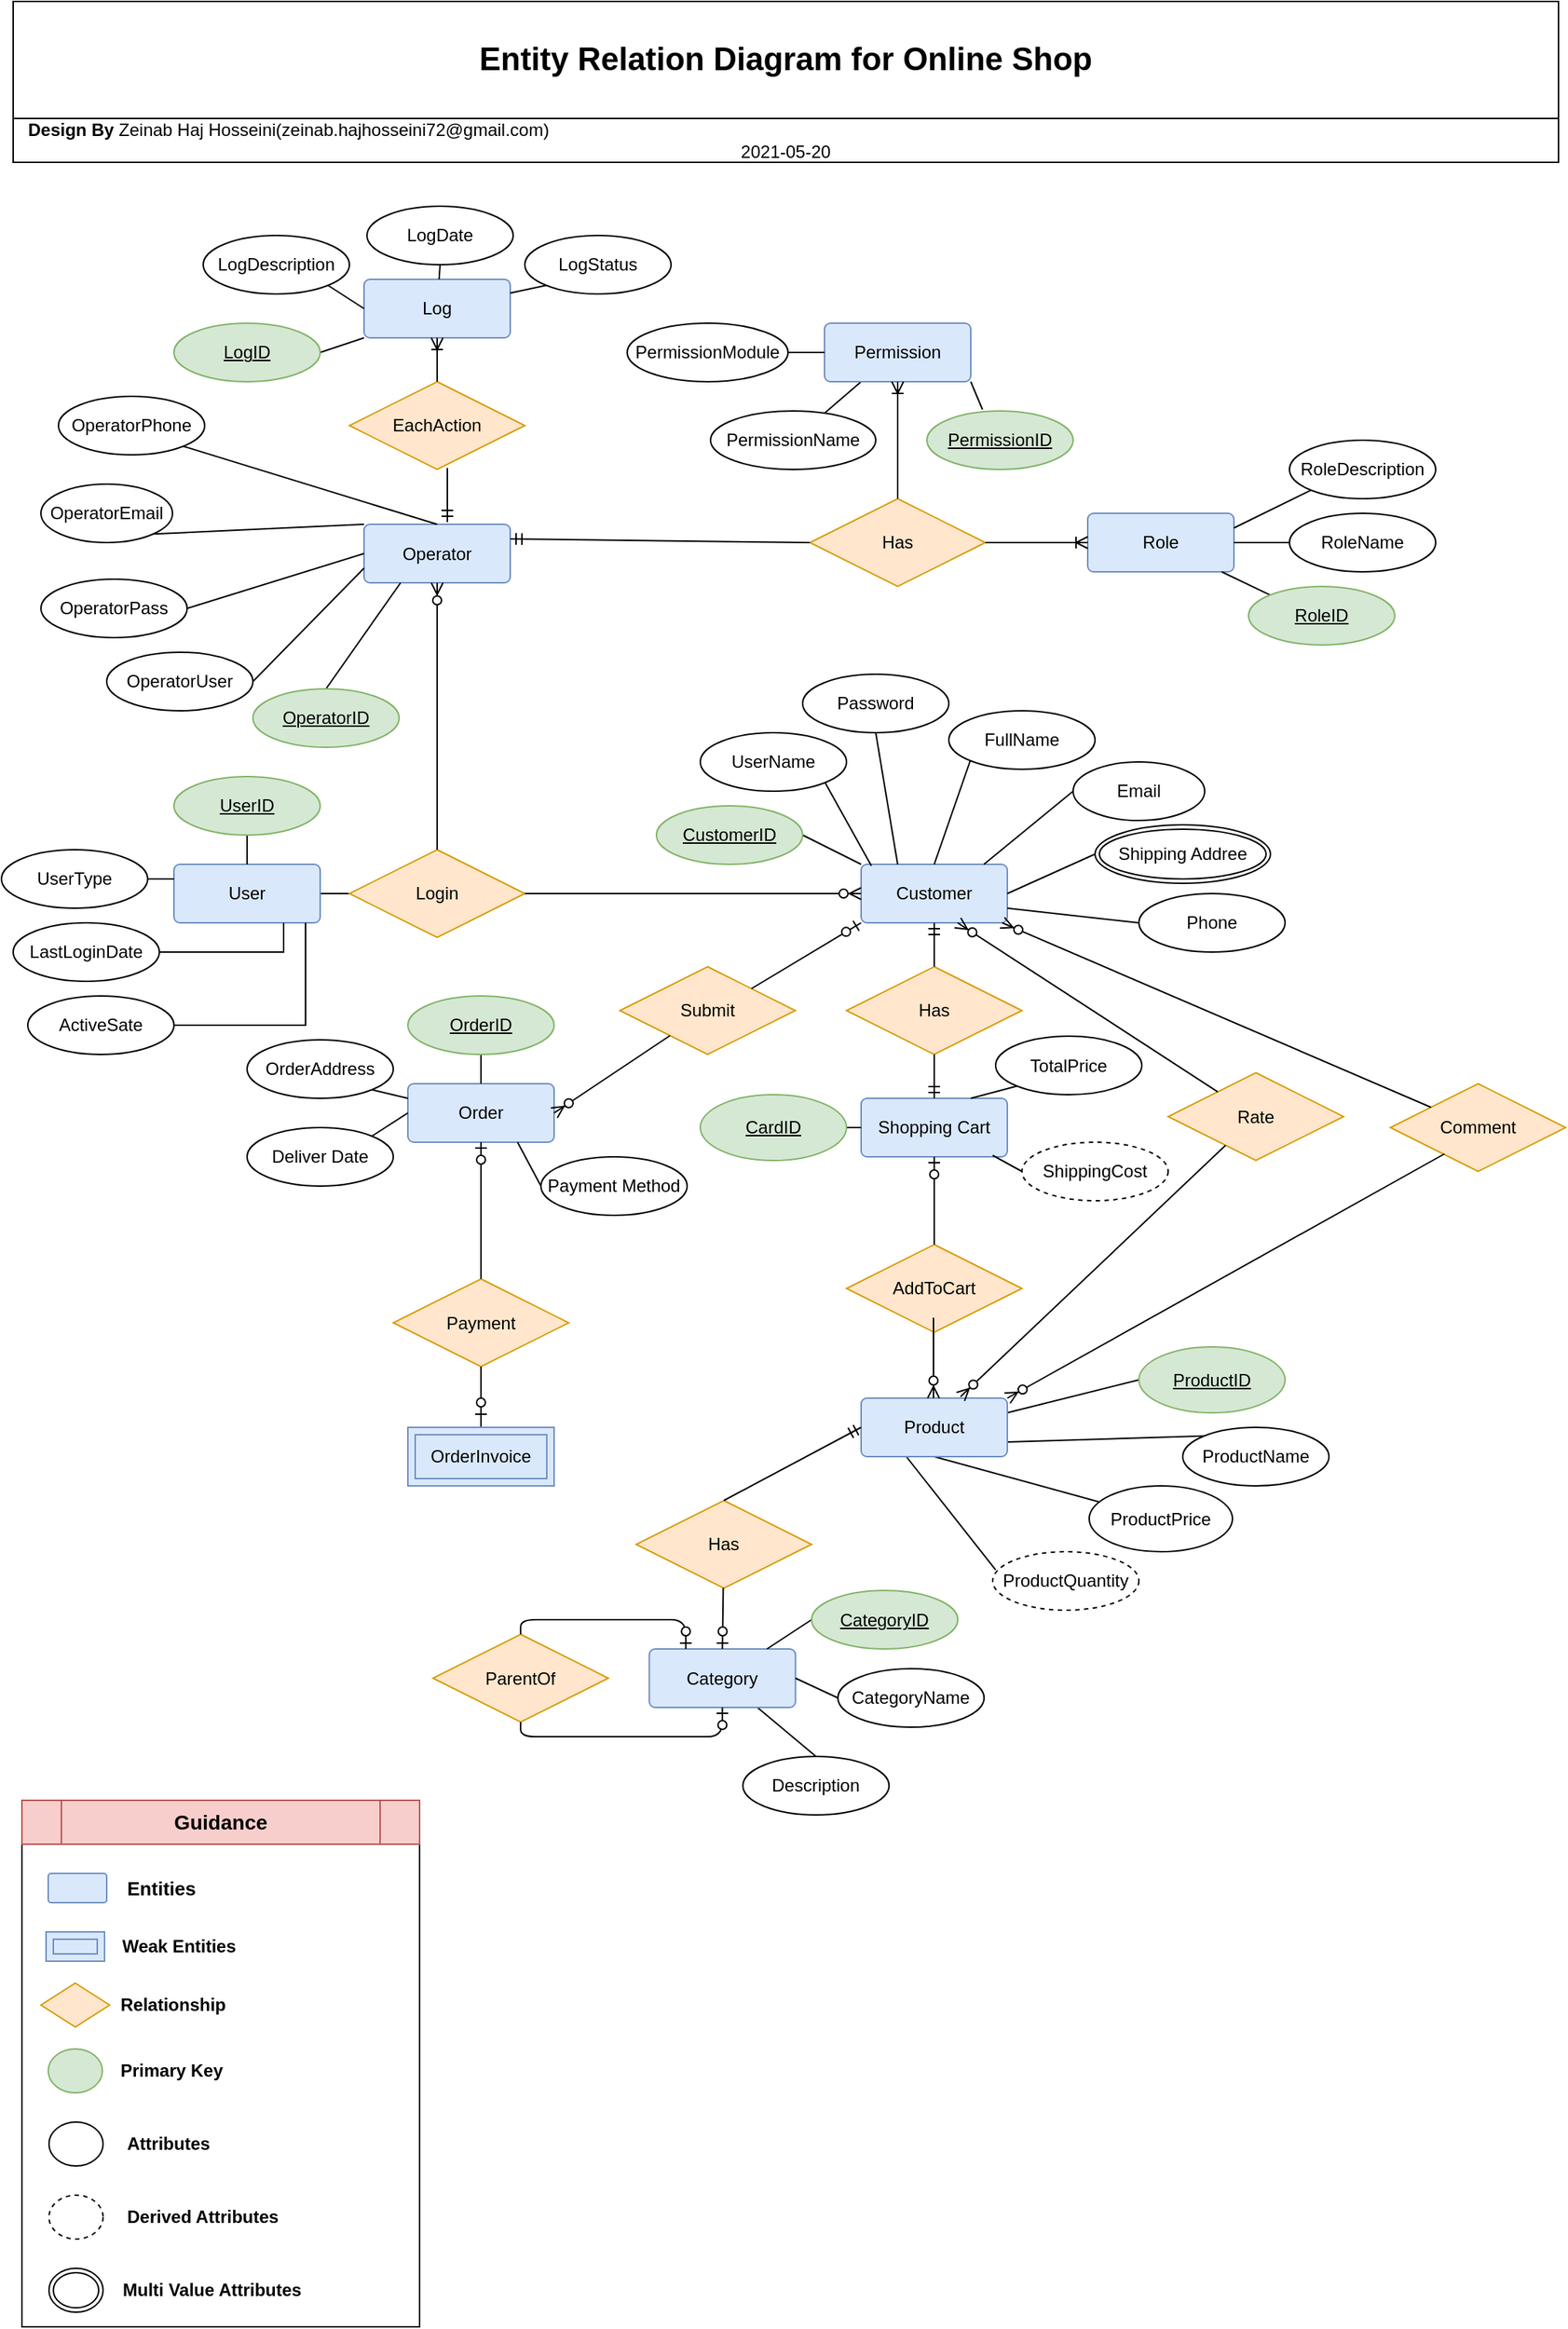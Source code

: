 <mxfile version="14.6.13" type="github">
  <diagram id="R2lEEEUBdFMjLlhIrx00" name="Page-1">
    <mxGraphModel dx="1422" dy="735" grid="1" gridSize="10" guides="1" tooltips="1" connect="1" arrows="1" fold="1" page="1" pageScale="1" pageWidth="1100" pageHeight="850" math="0" shadow="0" extFonts="Permanent Marker^https://fonts.googleapis.com/css?family=Permanent+Marker">
      <root>
        <mxCell id="0" />
        <mxCell id="1" parent="0" />
        <mxCell id="dBJsbUOAqXaFhT0gafD--1" value="Customer" style="rounded=1;arcSize=10;whiteSpace=wrap;html=1;align=center;fillColor=#dae8fc;strokeColor=#6c8ebf;" vertex="1" parent="1">
          <mxGeometry x="603" y="600" width="100" height="40" as="geometry" />
        </mxCell>
        <mxCell id="dBJsbUOAqXaFhT0gafD--14" style="edgeStyle=orthogonalEdgeStyle;rounded=0;orthogonalLoop=1;jettySize=auto;html=1;exitX=0;exitY=0.5;exitDx=0;exitDy=0;endArrow=none;endFill=0;" edge="1" parent="1" source="dBJsbUOAqXaFhT0gafD--2" target="dBJsbUOAqXaFhT0gafD--3">
          <mxGeometry relative="1" as="geometry" />
        </mxCell>
        <mxCell id="dBJsbUOAqXaFhT0gafD--2" value="Login" style="shape=rhombus;perimeter=rhombusPerimeter;whiteSpace=wrap;html=1;align=center;fillColor=#ffe6cc;strokeColor=#d79b00;" vertex="1" parent="1">
          <mxGeometry x="253" y="590" width="120" height="60" as="geometry" />
        </mxCell>
        <mxCell id="dBJsbUOAqXaFhT0gafD--3" value="User" style="rounded=1;arcSize=10;whiteSpace=wrap;html=1;align=center;fillColor=#dae8fc;strokeColor=#6c8ebf;" vertex="1" parent="1">
          <mxGeometry x="133" y="600" width="100" height="40" as="geometry" />
        </mxCell>
        <mxCell id="dBJsbUOAqXaFhT0gafD--140" style="edgeStyle=orthogonalEdgeStyle;rounded=0;orthogonalLoop=1;jettySize=auto;html=1;exitX=0.5;exitY=1;exitDx=0;exitDy=0;entryX=0.5;entryY=0;entryDx=0;entryDy=0;endArrow=none;endFill=0;" edge="1" parent="1" source="dBJsbUOAqXaFhT0gafD--4" target="dBJsbUOAqXaFhT0gafD--3">
          <mxGeometry relative="1" as="geometry" />
        </mxCell>
        <mxCell id="dBJsbUOAqXaFhT0gafD--4" value="UserID" style="ellipse;whiteSpace=wrap;html=1;align=center;fontStyle=4;fillColor=#d5e8d4;strokeColor=#82b366;" vertex="1" parent="1">
          <mxGeometry x="133" y="540" width="100" height="40" as="geometry" />
        </mxCell>
        <mxCell id="dBJsbUOAqXaFhT0gafD--12" style="edgeStyle=orthogonalEdgeStyle;rounded=0;orthogonalLoop=1;jettySize=auto;html=1;entryX=0.75;entryY=1;entryDx=0;entryDy=0;endArrow=none;endFill=0;" edge="1" parent="1" source="dBJsbUOAqXaFhT0gafD--7" target="dBJsbUOAqXaFhT0gafD--3">
          <mxGeometry relative="1" as="geometry" />
        </mxCell>
        <mxCell id="dBJsbUOAqXaFhT0gafD--7" value="LastLoginDate" style="ellipse;whiteSpace=wrap;html=1;align=center;" vertex="1" parent="1">
          <mxGeometry x="23" y="640" width="100" height="40" as="geometry" />
        </mxCell>
        <mxCell id="dBJsbUOAqXaFhT0gafD--13" style="edgeStyle=orthogonalEdgeStyle;rounded=0;orthogonalLoop=1;jettySize=auto;html=1;exitX=1;exitY=0.5;exitDx=0;exitDy=0;entryX=0.9;entryY=1;entryDx=0;entryDy=0;entryPerimeter=0;endArrow=none;endFill=0;" edge="1" parent="1" source="dBJsbUOAqXaFhT0gafD--8" target="dBJsbUOAqXaFhT0gafD--3">
          <mxGeometry relative="1" as="geometry" />
        </mxCell>
        <mxCell id="dBJsbUOAqXaFhT0gafD--8" value="ActiveSate" style="ellipse;whiteSpace=wrap;html=1;align=center;" vertex="1" parent="1">
          <mxGeometry x="33" y="690" width="100" height="40" as="geometry" />
        </mxCell>
        <mxCell id="dBJsbUOAqXaFhT0gafD--180" style="edgeStyle=none;rounded=0;orthogonalLoop=1;jettySize=auto;html=1;exitX=1;exitY=0.5;exitDx=0;exitDy=0;entryX=0;entryY=0;entryDx=0;entryDy=0;endArrow=none;endFill=0;" edge="1" parent="1" source="dBJsbUOAqXaFhT0gafD--17" target="dBJsbUOAqXaFhT0gafD--1">
          <mxGeometry relative="1" as="geometry" />
        </mxCell>
        <mxCell id="dBJsbUOAqXaFhT0gafD--17" value="CustomerID" style="ellipse;whiteSpace=wrap;html=1;align=center;fontStyle=4;fillColor=#d5e8d4;strokeColor=#82b366;" vertex="1" parent="1">
          <mxGeometry x="463" y="560" width="100" height="40" as="geometry" />
        </mxCell>
        <mxCell id="dBJsbUOAqXaFhT0gafD--181" style="edgeStyle=none;rounded=0;orthogonalLoop=1;jettySize=auto;html=1;exitX=1;exitY=1;exitDx=0;exitDy=0;entryX=0.07;entryY=0.025;entryDx=0;entryDy=0;entryPerimeter=0;endArrow=none;endFill=0;" edge="1" parent="1" source="dBJsbUOAqXaFhT0gafD--19" target="dBJsbUOAqXaFhT0gafD--1">
          <mxGeometry relative="1" as="geometry" />
        </mxCell>
        <mxCell id="dBJsbUOAqXaFhT0gafD--19" value="UserName" style="ellipse;whiteSpace=wrap;html=1;align=center;" vertex="1" parent="1">
          <mxGeometry x="493" y="510" width="100" height="40" as="geometry" />
        </mxCell>
        <mxCell id="dBJsbUOAqXaFhT0gafD--182" style="edgeStyle=none;rounded=0;orthogonalLoop=1;jettySize=auto;html=1;exitX=0.5;exitY=1;exitDx=0;exitDy=0;entryX=0.25;entryY=0;entryDx=0;entryDy=0;endArrow=none;endFill=0;" edge="1" parent="1" source="dBJsbUOAqXaFhT0gafD--21" target="dBJsbUOAqXaFhT0gafD--1">
          <mxGeometry relative="1" as="geometry" />
        </mxCell>
        <mxCell id="dBJsbUOAqXaFhT0gafD--21" value="Password" style="ellipse;whiteSpace=wrap;html=1;align=center;" vertex="1" parent="1">
          <mxGeometry x="563" y="470" width="100" height="40" as="geometry" />
        </mxCell>
        <mxCell id="dBJsbUOAqXaFhT0gafD--183" style="edgeStyle=none;rounded=0;orthogonalLoop=1;jettySize=auto;html=1;exitX=0;exitY=1;exitDx=0;exitDy=0;entryX=0.5;entryY=0;entryDx=0;entryDy=0;endArrow=none;endFill=0;" edge="1" parent="1" source="dBJsbUOAqXaFhT0gafD--22" target="dBJsbUOAqXaFhT0gafD--1">
          <mxGeometry relative="1" as="geometry" />
        </mxCell>
        <mxCell id="dBJsbUOAqXaFhT0gafD--22" value="FullName" style="ellipse;whiteSpace=wrap;html=1;align=center;" vertex="1" parent="1">
          <mxGeometry x="663" y="495" width="100" height="40" as="geometry" />
        </mxCell>
        <mxCell id="dBJsbUOAqXaFhT0gafD--184" style="edgeStyle=none;rounded=0;orthogonalLoop=1;jettySize=auto;html=1;exitX=0;exitY=0.5;exitDx=0;exitDy=0;entryX=0.84;entryY=0;entryDx=0;entryDy=0;entryPerimeter=0;endArrow=none;endFill=0;" edge="1" parent="1" source="dBJsbUOAqXaFhT0gafD--23" target="dBJsbUOAqXaFhT0gafD--1">
          <mxGeometry relative="1" as="geometry" />
        </mxCell>
        <mxCell id="dBJsbUOAqXaFhT0gafD--23" value="Email" style="ellipse;whiteSpace=wrap;html=1;align=center;fontStyle=0" vertex="1" parent="1">
          <mxGeometry x="748" y="530" width="90" height="40" as="geometry" />
        </mxCell>
        <mxCell id="dBJsbUOAqXaFhT0gafD--186" style="edgeStyle=none;rounded=0;orthogonalLoop=1;jettySize=auto;html=1;exitX=0;exitY=0.5;exitDx=0;exitDy=0;entryX=1;entryY=0.75;entryDx=0;entryDy=0;endArrow=none;endFill=0;" edge="1" parent="1" source="dBJsbUOAqXaFhT0gafD--25" target="dBJsbUOAqXaFhT0gafD--1">
          <mxGeometry relative="1" as="geometry" />
        </mxCell>
        <mxCell id="dBJsbUOAqXaFhT0gafD--25" value="Phone" style="ellipse;whiteSpace=wrap;html=1;align=center;fontStyle=0" vertex="1" parent="1">
          <mxGeometry x="793" y="620" width="100" height="40" as="geometry" />
        </mxCell>
        <mxCell id="dBJsbUOAqXaFhT0gafD--43" value="AddToCart" style="shape=rhombus;perimeter=rhombusPerimeter;whiteSpace=wrap;html=1;align=center;fillColor=#ffe6cc;strokeColor=#d79b00;" vertex="1" parent="1">
          <mxGeometry x="593" y="860" width="120" height="60" as="geometry" />
        </mxCell>
        <mxCell id="dBJsbUOAqXaFhT0gafD--185" style="edgeStyle=none;rounded=0;orthogonalLoop=1;jettySize=auto;html=1;exitX=0;exitY=0.5;exitDx=0;exitDy=0;entryX=1;entryY=0.5;entryDx=0;entryDy=0;endArrow=none;endFill=0;" edge="1" parent="1" source="dBJsbUOAqXaFhT0gafD--49" target="dBJsbUOAqXaFhT0gafD--1">
          <mxGeometry relative="1" as="geometry" />
        </mxCell>
        <mxCell id="dBJsbUOAqXaFhT0gafD--49" value="Shipping Addree" style="ellipse;shape=doubleEllipse;margin=3;whiteSpace=wrap;html=1;align=center;" vertex="1" parent="1">
          <mxGeometry x="763" y="573" width="120" height="40" as="geometry" />
        </mxCell>
        <mxCell id="dBJsbUOAqXaFhT0gafD--220" style="edgeStyle=none;rounded=0;orthogonalLoop=1;jettySize=auto;html=1;endArrow=none;endFill=0;" edge="1" parent="1">
          <mxGeometry relative="1" as="geometry">
            <mxPoint x="630" y="1000" as="sourcePoint" />
            <mxPoint x="695.004" y="1082.48" as="targetPoint" />
          </mxGeometry>
        </mxCell>
        <mxCell id="dBJsbUOAqXaFhT0gafD--221" style="edgeStyle=none;rounded=0;orthogonalLoop=1;jettySize=auto;html=1;exitX=0.5;exitY=1;exitDx=0;exitDy=0;endArrow=none;endFill=0;" edge="1" parent="1" source="dBJsbUOAqXaFhT0gafD--69" target="dBJsbUOAqXaFhT0gafD--82">
          <mxGeometry relative="1" as="geometry" />
        </mxCell>
        <mxCell id="dBJsbUOAqXaFhT0gafD--222" style="edgeStyle=none;rounded=0;orthogonalLoop=1;jettySize=auto;html=1;exitX=1;exitY=0.25;exitDx=0;exitDy=0;entryX=0;entryY=0.5;entryDx=0;entryDy=0;endArrow=none;endFill=0;" edge="1" parent="1" source="dBJsbUOAqXaFhT0gafD--69" target="dBJsbUOAqXaFhT0gafD--80">
          <mxGeometry relative="1" as="geometry" />
        </mxCell>
        <mxCell id="dBJsbUOAqXaFhT0gafD--223" style="edgeStyle=none;rounded=0;orthogonalLoop=1;jettySize=auto;html=1;exitX=1;exitY=0.75;exitDx=0;exitDy=0;entryX=0;entryY=0;entryDx=0;entryDy=0;endArrow=none;endFill=0;" edge="1" parent="1" source="dBJsbUOAqXaFhT0gafD--69" target="dBJsbUOAqXaFhT0gafD--81">
          <mxGeometry relative="1" as="geometry" />
        </mxCell>
        <mxCell id="dBJsbUOAqXaFhT0gafD--69" value="Product" style="rounded=1;arcSize=10;whiteSpace=wrap;html=1;align=center;fillColor=#dae8fc;strokeColor=#6c8ebf;" vertex="1" parent="1">
          <mxGeometry x="603" y="965" width="100" height="40" as="geometry" />
        </mxCell>
        <mxCell id="dBJsbUOAqXaFhT0gafD--80" value="ProductID" style="ellipse;whiteSpace=wrap;html=1;align=center;fontStyle=4;fillColor=#d5e8d4;strokeColor=#82b366;" vertex="1" parent="1">
          <mxGeometry x="793" y="930" width="100" height="45" as="geometry" />
        </mxCell>
        <mxCell id="dBJsbUOAqXaFhT0gafD--81" value="ProductName" style="ellipse;whiteSpace=wrap;html=1;align=center;" vertex="1" parent="1">
          <mxGeometry x="823" y="985" width="100" height="40" as="geometry" />
        </mxCell>
        <mxCell id="dBJsbUOAqXaFhT0gafD--82" value="ProductPrice" style="ellipse;whiteSpace=wrap;html=1;align=center;" vertex="1" parent="1">
          <mxGeometry x="759" y="1025" width="98" height="45" as="geometry" />
        </mxCell>
        <mxCell id="dBJsbUOAqXaFhT0gafD--83" value="ProductQuantity" style="ellipse;whiteSpace=wrap;html=1;align=center;dashed=1;" vertex="1" parent="1">
          <mxGeometry x="693" y="1070" width="100" height="40" as="geometry" />
        </mxCell>
        <mxCell id="dBJsbUOAqXaFhT0gafD--91" value="Submit" style="shape=rhombus;perimeter=rhombusPerimeter;whiteSpace=wrap;html=1;align=center;fillColor=#ffe6cc;strokeColor=#d79b00;" vertex="1" parent="1">
          <mxGeometry x="438" y="670" width="120" height="60" as="geometry" />
        </mxCell>
        <mxCell id="dBJsbUOAqXaFhT0gafD--92" value="Order" style="rounded=1;arcSize=10;whiteSpace=wrap;html=1;align=center;fillColor=#dae8fc;strokeColor=#6c8ebf;" vertex="1" parent="1">
          <mxGeometry x="293" y="750" width="100" height="40" as="geometry" />
        </mxCell>
        <mxCell id="dBJsbUOAqXaFhT0gafD--194" style="edgeStyle=none;rounded=0;orthogonalLoop=1;jettySize=auto;html=1;exitX=0.5;exitY=1;exitDx=0;exitDy=0;entryX=0.5;entryY=0;entryDx=0;entryDy=0;endArrow=none;endFill=0;" edge="1" parent="1" source="dBJsbUOAqXaFhT0gafD--99" target="dBJsbUOAqXaFhT0gafD--92">
          <mxGeometry relative="1" as="geometry" />
        </mxCell>
        <mxCell id="dBJsbUOAqXaFhT0gafD--99" value="OrderID" style="ellipse;whiteSpace=wrap;html=1;align=center;fontStyle=4;fillColor=#d5e8d4;strokeColor=#82b366;" vertex="1" parent="1">
          <mxGeometry x="293" y="690" width="100" height="40" as="geometry" />
        </mxCell>
        <mxCell id="dBJsbUOAqXaFhT0gafD--195" style="edgeStyle=none;rounded=0;orthogonalLoop=1;jettySize=auto;html=1;exitX=1;exitY=1;exitDx=0;exitDy=0;entryX=0;entryY=0.25;entryDx=0;entryDy=0;endArrow=none;endFill=0;" edge="1" parent="1" source="dBJsbUOAqXaFhT0gafD--103" target="dBJsbUOAqXaFhT0gafD--92">
          <mxGeometry relative="1" as="geometry" />
        </mxCell>
        <mxCell id="dBJsbUOAqXaFhT0gafD--103" value="OrderAddress" style="ellipse;whiteSpace=wrap;html=1;align=center;" vertex="1" parent="1">
          <mxGeometry x="183" y="720" width="100" height="40" as="geometry" />
        </mxCell>
        <mxCell id="dBJsbUOAqXaFhT0gafD--311" style="edgeStyle=none;rounded=0;orthogonalLoop=1;jettySize=auto;html=1;exitX=0;exitY=0.5;exitDx=0;exitDy=0;entryX=0.75;entryY=1;entryDx=0;entryDy=0;endArrow=none;endFill=0;" edge="1" parent="1" source="dBJsbUOAqXaFhT0gafD--104" target="dBJsbUOAqXaFhT0gafD--92">
          <mxGeometry relative="1" as="geometry" />
        </mxCell>
        <mxCell id="dBJsbUOAqXaFhT0gafD--104" value="Payment Method" style="ellipse;whiteSpace=wrap;html=1;align=center;" vertex="1" parent="1">
          <mxGeometry x="384" y="800" width="100" height="40" as="geometry" />
        </mxCell>
        <mxCell id="dBJsbUOAqXaFhT0gafD--196" style="edgeStyle=none;rounded=0;orthogonalLoop=1;jettySize=auto;html=1;exitX=1;exitY=0;exitDx=0;exitDy=0;entryX=0;entryY=0.5;entryDx=0;entryDy=0;endArrow=none;endFill=0;" edge="1" parent="1" source="dBJsbUOAqXaFhT0gafD--105" target="dBJsbUOAqXaFhT0gafD--92">
          <mxGeometry relative="1" as="geometry" />
        </mxCell>
        <mxCell id="dBJsbUOAqXaFhT0gafD--105" value="&lt;div&gt;Deliver Date&lt;/div&gt;" style="ellipse;whiteSpace=wrap;html=1;align=center;" vertex="1" parent="1">
          <mxGeometry x="183" y="780" width="100" height="40" as="geometry" />
        </mxCell>
        <mxCell id="dBJsbUOAqXaFhT0gafD--236" style="edgeStyle=none;rounded=0;orthogonalLoop=1;jettySize=auto;html=1;entryX=0.5;entryY=0;entryDx=0;entryDy=0;endArrow=none;endFill=0;" edge="1" parent="1" source="dBJsbUOAqXaFhT0gafD--112" target="dBJsbUOAqXaFhT0gafD--235">
          <mxGeometry relative="1" as="geometry" />
        </mxCell>
        <mxCell id="dBJsbUOAqXaFhT0gafD--112" value="Category" style="rounded=1;arcSize=10;whiteSpace=wrap;html=1;align=center;fillColor=#dae8fc;strokeColor=#6c8ebf;" vertex="1" parent="1">
          <mxGeometry x="458.12" y="1136.5" width="100" height="40" as="geometry" />
        </mxCell>
        <mxCell id="dBJsbUOAqXaFhT0gafD--113" value="Has" style="shape=rhombus;perimeter=rhombusPerimeter;whiteSpace=wrap;html=1;align=center;fillColor=#ffe6cc;strokeColor=#d79b00;" vertex="1" parent="1">
          <mxGeometry x="449.12" y="1035" width="120" height="60" as="geometry" />
        </mxCell>
        <mxCell id="dBJsbUOAqXaFhT0gafD--217" style="edgeStyle=none;rounded=0;orthogonalLoop=1;jettySize=auto;html=1;exitX=0;exitY=0.5;exitDx=0;exitDy=0;endArrow=none;endFill=0;" edge="1" parent="1" source="dBJsbUOAqXaFhT0gafD--117" target="dBJsbUOAqXaFhT0gafD--112">
          <mxGeometry relative="1" as="geometry">
            <mxPoint x="560.12" y="1146.5" as="targetPoint" />
          </mxGeometry>
        </mxCell>
        <mxCell id="dBJsbUOAqXaFhT0gafD--117" value="CategoryID" style="ellipse;whiteSpace=wrap;html=1;align=center;fontStyle=4;fillColor=#d5e8d4;strokeColor=#82b366;" vertex="1" parent="1">
          <mxGeometry x="569.12" y="1096.5" width="100" height="40" as="geometry" />
        </mxCell>
        <mxCell id="dBJsbUOAqXaFhT0gafD--218" style="edgeStyle=none;rounded=0;orthogonalLoop=1;jettySize=auto;html=1;exitX=0;exitY=0.5;exitDx=0;exitDy=0;entryX=1;entryY=0.5;entryDx=0;entryDy=0;endArrow=none;endFill=0;" edge="1" parent="1" source="dBJsbUOAqXaFhT0gafD--118" target="dBJsbUOAqXaFhT0gafD--112">
          <mxGeometry relative="1" as="geometry" />
        </mxCell>
        <mxCell id="dBJsbUOAqXaFhT0gafD--118" value="&lt;div&gt;CategoryName&lt;/div&gt;" style="ellipse;whiteSpace=wrap;html=1;align=center;" vertex="1" parent="1">
          <mxGeometry x="587.12" y="1150" width="100" height="40" as="geometry" />
        </mxCell>
        <mxCell id="dBJsbUOAqXaFhT0gafD--132" value="ParentOf" style="shape=rhombus;perimeter=rhombusPerimeter;whiteSpace=wrap;html=1;align=center;fillColor=#ffe6cc;strokeColor=#d79b00;" vertex="1" parent="1">
          <mxGeometry x="310.12" y="1126.5" width="120" height="60" as="geometry" />
        </mxCell>
        <mxCell id="dBJsbUOAqXaFhT0gafD--143" value="" style="edgeStyle=entityRelationEdgeStyle;fontSize=12;html=1;endArrow=ERzeroToMany;endFill=1;exitX=1;exitY=0.5;exitDx=0;exitDy=0;entryX=0;entryY=0.5;entryDx=0;entryDy=0;" edge="1" parent="1" source="dBJsbUOAqXaFhT0gafD--2" target="dBJsbUOAqXaFhT0gafD--1">
          <mxGeometry width="100" height="100" relative="1" as="geometry">
            <mxPoint x="573" y="810" as="sourcePoint" />
            <mxPoint x="673" y="710" as="targetPoint" />
          </mxGeometry>
        </mxCell>
        <mxCell id="dBJsbUOAqXaFhT0gafD--159" value="Shopping Cart" style="rounded=1;arcSize=10;whiteSpace=wrap;html=1;align=center;fillColor=#dae8fc;strokeColor=#6c8ebf;" vertex="1" parent="1">
          <mxGeometry x="603" y="760" width="100" height="40" as="geometry" />
        </mxCell>
        <mxCell id="dBJsbUOAqXaFhT0gafD--160" value="Has" style="shape=rhombus;perimeter=rhombusPerimeter;whiteSpace=wrap;html=1;align=center;fillColor=#ffe6cc;strokeColor=#d79b00;" vertex="1" parent="1">
          <mxGeometry x="593" y="670" width="120" height="60" as="geometry" />
        </mxCell>
        <mxCell id="dBJsbUOAqXaFhT0gafD--230" style="edgeStyle=none;rounded=0;orthogonalLoop=1;jettySize=auto;html=1;exitX=1;exitY=0.5;exitDx=0;exitDy=0;entryX=0;entryY=0.5;entryDx=0;entryDy=0;endArrow=none;endFill=0;" edge="1" parent="1" source="dBJsbUOAqXaFhT0gafD--163" target="dBJsbUOAqXaFhT0gafD--159">
          <mxGeometry relative="1" as="geometry" />
        </mxCell>
        <mxCell id="dBJsbUOAqXaFhT0gafD--163" value="CardID" style="ellipse;whiteSpace=wrap;html=1;align=center;fontStyle=4;fillColor=#d5e8d4;strokeColor=#82b366;" vertex="1" parent="1">
          <mxGeometry x="493" y="757.5" width="100" height="45" as="geometry" />
        </mxCell>
        <mxCell id="dBJsbUOAqXaFhT0gafD--231" style="edgeStyle=none;rounded=0;orthogonalLoop=1;jettySize=auto;html=1;exitX=0;exitY=1;exitDx=0;exitDy=0;entryX=0.75;entryY=0;entryDx=0;entryDy=0;endArrow=none;endFill=0;" edge="1" parent="1" source="dBJsbUOAqXaFhT0gafD--164" target="dBJsbUOAqXaFhT0gafD--159">
          <mxGeometry relative="1" as="geometry" />
        </mxCell>
        <mxCell id="dBJsbUOAqXaFhT0gafD--164" value="TotalPrice" style="ellipse;whiteSpace=wrap;html=1;align=center;" vertex="1" parent="1">
          <mxGeometry x="695" y="717.5" width="100" height="40" as="geometry" />
        </mxCell>
        <mxCell id="dBJsbUOAqXaFhT0gafD--233" style="edgeStyle=none;rounded=0;orthogonalLoop=1;jettySize=auto;html=1;exitX=0;exitY=0.5;exitDx=0;exitDy=0;entryX=0.9;entryY=0.975;entryDx=0;entryDy=0;entryPerimeter=0;endArrow=none;endFill=0;" edge="1" parent="1" source="dBJsbUOAqXaFhT0gafD--166" target="dBJsbUOAqXaFhT0gafD--159">
          <mxGeometry relative="1" as="geometry" />
        </mxCell>
        <mxCell id="dBJsbUOAqXaFhT0gafD--166" value="ShippingCost" style="ellipse;whiteSpace=wrap;html=1;align=center;dashed=1;" vertex="1" parent="1">
          <mxGeometry x="713" y="790" width="100" height="40" as="geometry" />
        </mxCell>
        <mxCell id="dBJsbUOAqXaFhT0gafD--173" value="" style="fontSize=12;html=1;endArrow=ERzeroToMany;endFill=1;exitX=0.5;exitY=1;exitDx=0;exitDy=0;entryX=0.5;entryY=0;entryDx=0;entryDy=0;" edge="1" parent="1">
          <mxGeometry width="100" height="100" relative="1" as="geometry">
            <mxPoint x="652.5" y="910" as="sourcePoint" />
            <mxPoint x="652.5" y="965" as="targetPoint" />
          </mxGeometry>
        </mxCell>
        <mxCell id="dBJsbUOAqXaFhT0gafD--193" value="" style="fontSize=12;html=1;endArrow=ERzeroToMany;endFill=1;entryX=1;entryY=0.5;entryDx=0;entryDy=0;" edge="1" parent="1" source="dBJsbUOAqXaFhT0gafD--91" target="dBJsbUOAqXaFhT0gafD--92">
          <mxGeometry width="100" height="100" relative="1" as="geometry">
            <mxPoint x="373" y="960" as="sourcePoint" />
            <mxPoint x="473" y="860" as="targetPoint" />
          </mxGeometry>
        </mxCell>
        <mxCell id="dBJsbUOAqXaFhT0gafD--198" value="Payment" style="shape=rhombus;perimeter=rhombusPerimeter;whiteSpace=wrap;html=1;align=center;fillColor=#ffe6cc;strokeColor=#d79b00;" vertex="1" parent="1">
          <mxGeometry x="283" y="883.5" width="120" height="60" as="geometry" />
        </mxCell>
        <mxCell id="dBJsbUOAqXaFhT0gafD--208" style="edgeStyle=none;rounded=0;orthogonalLoop=1;jettySize=auto;html=1;exitX=0.5;exitY=0;exitDx=0;exitDy=0;endArrow=none;endFill=0;entryX=0.5;entryY=0;entryDx=0;entryDy=0;" edge="1" parent="1">
          <mxGeometry relative="1" as="geometry">
            <mxPoint x="317.12" y="995" as="targetPoint" />
            <mxPoint x="317.12" y="995" as="sourcePoint" />
          </mxGeometry>
        </mxCell>
        <mxCell id="dBJsbUOAqXaFhT0gafD--209" value="" style="edgeStyle=none;rounded=0;orthogonalLoop=1;jettySize=auto;html=1;endArrow=none;endFill=0;" edge="1" parent="1" source="dBJsbUOAqXaFhT0gafD--200" target="dBJsbUOAqXaFhT0gafD--198">
          <mxGeometry relative="1" as="geometry" />
        </mxCell>
        <mxCell id="dBJsbUOAqXaFhT0gafD--200" value="OrderInvoice" style="shape=ext;margin=3;double=1;whiteSpace=wrap;html=1;align=center;fillColor=#dae8fc;strokeColor=#6c8ebf;" vertex="1" parent="1">
          <mxGeometry x="293" y="985" width="100" height="40" as="geometry" />
        </mxCell>
        <mxCell id="dBJsbUOAqXaFhT0gafD--207" value="" style="fontSize=12;html=1;endArrow=ERzeroToOne;endFill=1;exitX=0.5;exitY=1;exitDx=0;exitDy=0;" edge="1" parent="1" source="dBJsbUOAqXaFhT0gafD--198">
          <mxGeometry width="100" height="100" relative="1" as="geometry">
            <mxPoint x="325" y="1280" as="sourcePoint" />
            <mxPoint x="343" y="980" as="targetPoint" />
          </mxGeometry>
        </mxCell>
        <mxCell id="dBJsbUOAqXaFhT0gafD--211" value="" style="fontSize=12;html=1;endArrow=ERzeroToOne;endFill=1;entryX=0.5;entryY=1;entryDx=0;entryDy=0;" edge="1" parent="1" source="dBJsbUOAqXaFhT0gafD--43" target="dBJsbUOAqXaFhT0gafD--159">
          <mxGeometry width="100" height="100" relative="1" as="geometry">
            <mxPoint x="463" y="800" as="sourcePoint" />
            <mxPoint x="463" y="836.5" as="targetPoint" />
          </mxGeometry>
        </mxCell>
        <mxCell id="dBJsbUOAqXaFhT0gafD--212" value="" style="fontSize=12;html=1;endArrow=ERzeroToOne;endFill=1;entryX=0;entryY=1;entryDx=0;entryDy=0;exitX=1;exitY=0;exitDx=0;exitDy=0;" edge="1" parent="1" source="dBJsbUOAqXaFhT0gafD--91" target="dBJsbUOAqXaFhT0gafD--1">
          <mxGeometry width="100" height="100" relative="1" as="geometry">
            <mxPoint x="532.5" y="805" as="sourcePoint" />
            <mxPoint x="532.5" y="755" as="targetPoint" />
          </mxGeometry>
        </mxCell>
        <mxCell id="dBJsbUOAqXaFhT0gafD--213" value="" style="fontSize=12;html=1;endArrow=ERzeroToOne;endFill=1;entryX=0.5;entryY=1;entryDx=0;entryDy=0;exitX=0.5;exitY=0;exitDx=0;exitDy=0;" edge="1" parent="1" source="dBJsbUOAqXaFhT0gafD--198" target="dBJsbUOAqXaFhT0gafD--92">
          <mxGeometry width="100" height="100" relative="1" as="geometry">
            <mxPoint x="438" y="845" as="sourcePoint" />
            <mxPoint x="513" y="800" as="targetPoint" />
          </mxGeometry>
        </mxCell>
        <mxCell id="dBJsbUOAqXaFhT0gafD--216" value="" style="fontSize=12;html=1;endArrow=ERzeroToOne;endFill=1;entryX=0.5;entryY=0;entryDx=0;entryDy=0;" edge="1" parent="1" source="dBJsbUOAqXaFhT0gafD--113" target="dBJsbUOAqXaFhT0gafD--112">
          <mxGeometry width="100" height="100" relative="1" as="geometry">
            <mxPoint x="509.12" y="1097.5" as="sourcePoint" />
            <mxPoint x="495.12" y="959.5" as="targetPoint" />
          </mxGeometry>
        </mxCell>
        <mxCell id="dBJsbUOAqXaFhT0gafD--224" value="Comment" style="shape=rhombus;perimeter=rhombusPerimeter;whiteSpace=wrap;html=1;align=center;fillColor=#ffe6cc;strokeColor=#d79b00;" vertex="1" parent="1">
          <mxGeometry x="965" y="750" width="120" height="60" as="geometry" />
        </mxCell>
        <mxCell id="dBJsbUOAqXaFhT0gafD--225" value="Rate" style="shape=rhombus;perimeter=rhombusPerimeter;whiteSpace=wrap;html=1;align=center;fillColor=#ffe6cc;strokeColor=#d79b00;" vertex="1" parent="1">
          <mxGeometry x="813" y="742.5" width="120" height="60" as="geometry" />
        </mxCell>
        <mxCell id="dBJsbUOAqXaFhT0gafD--226" value="" style="fontSize=12;html=1;endArrow=ERzeroToMany;endFill=1;entryX=0.66;entryY=1;entryDx=0;entryDy=0;entryPerimeter=0;" edge="1" parent="1" source="dBJsbUOAqXaFhT0gafD--225" target="dBJsbUOAqXaFhT0gafD--1">
          <mxGeometry width="100" height="100" relative="1" as="geometry">
            <mxPoint x="865" y="705" as="sourcePoint" />
            <mxPoint x="675" y="650" as="targetPoint" />
          </mxGeometry>
        </mxCell>
        <mxCell id="dBJsbUOAqXaFhT0gafD--227" value="" style="fontSize=12;html=1;endArrow=ERzeroToMany;endFill=1;" edge="1" parent="1" source="dBJsbUOAqXaFhT0gafD--224" target="dBJsbUOAqXaFhT0gafD--1">
          <mxGeometry width="100" height="100" relative="1" as="geometry">
            <mxPoint x="1030.174" y="760.003" as="sourcePoint" />
            <mxPoint x="803" y="645.09" as="targetPoint" />
          </mxGeometry>
        </mxCell>
        <mxCell id="dBJsbUOAqXaFhT0gafD--228" value="" style="fontSize=12;html=1;endArrow=ERzeroToMany;endFill=1;entryX=0.68;entryY=-0.025;entryDx=0;entryDy=0;entryPerimeter=0;" edge="1" parent="1" source="dBJsbUOAqXaFhT0gafD--225" target="dBJsbUOAqXaFhT0gafD--69">
          <mxGeometry width="100" height="100" relative="1" as="geometry">
            <mxPoint x="914.658" y="765.171" as="sourcePoint" />
            <mxPoint x="679" y="650" as="targetPoint" />
          </mxGeometry>
        </mxCell>
        <mxCell id="dBJsbUOAqXaFhT0gafD--234" value="" style="fontSize=12;html=1;endArrow=ERzeroToMany;endFill=1;exitX=0.308;exitY=0.8;exitDx=0;exitDy=0;exitPerimeter=0;entryX=1;entryY=0;entryDx=0;entryDy=0;" edge="1" parent="1" source="dBJsbUOAqXaFhT0gafD--224" target="dBJsbUOAqXaFhT0gafD--69">
          <mxGeometry width="100" height="100" relative="1" as="geometry">
            <mxPoint x="1006.282" y="827.571" as="sourcePoint" />
            <mxPoint x="697" y="970" as="targetPoint" />
          </mxGeometry>
        </mxCell>
        <mxCell id="dBJsbUOAqXaFhT0gafD--235" value="&lt;div&gt;Description&lt;/div&gt;" style="ellipse;whiteSpace=wrap;html=1;align=center;" vertex="1" parent="1">
          <mxGeometry x="522.12" y="1210" width="100" height="40" as="geometry" />
        </mxCell>
        <mxCell id="dBJsbUOAqXaFhT0gafD--237" value="" style="fontSize=12;html=1;endArrow=ERzeroToOne;endFill=1;entryX=0.5;entryY=1;entryDx=0;entryDy=0;exitX=0.5;exitY=1;exitDx=0;exitDy=0;edgeStyle=orthogonalEdgeStyle;" edge="1" parent="1" source="dBJsbUOAqXaFhT0gafD--132" target="dBJsbUOAqXaFhT0gafD--112">
          <mxGeometry width="100" height="100" relative="1" as="geometry">
            <mxPoint x="430.12" y="1246.5" as="sourcePoint" />
            <mxPoint x="430.12" y="1331.5" as="targetPoint" />
          </mxGeometry>
        </mxCell>
        <mxCell id="dBJsbUOAqXaFhT0gafD--240" value="" style="edgeStyle=orthogonalEdgeStyle;fontSize=12;html=1;endArrow=ERzeroToOne;endFill=1;exitX=0.5;exitY=0;exitDx=0;exitDy=0;entryX=0.25;entryY=0;entryDx=0;entryDy=0;" edge="1" parent="1" source="dBJsbUOAqXaFhT0gafD--132" target="dBJsbUOAqXaFhT0gafD--112">
          <mxGeometry width="100" height="100" relative="1" as="geometry">
            <mxPoint x="90.12" y="1266.5" as="sourcePoint" />
            <mxPoint x="480.12" y="1086.5" as="targetPoint" />
          </mxGeometry>
        </mxCell>
        <mxCell id="dBJsbUOAqXaFhT0gafD--241" value="" style="fontSize=12;html=1;endArrow=ERmandOne;exitX=0.5;exitY=0;exitDx=0;exitDy=0;entryX=0;entryY=0.5;entryDx=0;entryDy=0;" edge="1" parent="1" source="dBJsbUOAqXaFhT0gafD--113" target="dBJsbUOAqXaFhT0gafD--69">
          <mxGeometry width="100" height="100" relative="1" as="geometry">
            <mxPoint x="129.12" y="1220" as="sourcePoint" />
            <mxPoint x="600" y="985" as="targetPoint" />
          </mxGeometry>
        </mxCell>
        <mxCell id="dBJsbUOAqXaFhT0gafD--242" value="" style="fontSize=12;html=1;endArrow=ERmandOne;entryX=0.5;entryY=1;entryDx=0;entryDy=0;exitX=0.5;exitY=0;exitDx=0;exitDy=0;" edge="1" parent="1" source="dBJsbUOAqXaFhT0gafD--160" target="dBJsbUOAqXaFhT0gafD--1">
          <mxGeometry width="100" height="100" relative="1" as="geometry">
            <mxPoint x="583" y="680" as="sourcePoint" />
            <mxPoint x="653" y="640" as="targetPoint" />
          </mxGeometry>
        </mxCell>
        <mxCell id="dBJsbUOAqXaFhT0gafD--243" value="" style="fontSize=12;html=1;endArrow=ERmandOne;entryX=0.5;entryY=0;entryDx=0;entryDy=0;exitX=0.5;exitY=1;exitDx=0;exitDy=0;" edge="1" parent="1" source="dBJsbUOAqXaFhT0gafD--160" target="dBJsbUOAqXaFhT0gafD--159">
          <mxGeometry width="100" height="100" relative="1" as="geometry">
            <mxPoint x="592" y="740" as="sourcePoint" />
            <mxPoint x="592" y="710" as="targetPoint" />
          </mxGeometry>
        </mxCell>
        <mxCell id="dBJsbUOAqXaFhT0gafD--244" value="Operator" style="rounded=1;arcSize=10;whiteSpace=wrap;html=1;align=center;fillColor=#dae8fc;strokeColor=#6c8ebf;" vertex="1" parent="1">
          <mxGeometry x="263" y="367.5" width="100" height="40" as="geometry" />
        </mxCell>
        <mxCell id="dBJsbUOAqXaFhT0gafD--245" value="" style="fontSize=12;html=1;endArrow=ERzeroToMany;endFill=1;entryX=0.5;entryY=1;entryDx=0;entryDy=0;" edge="1" parent="1" source="dBJsbUOAqXaFhT0gafD--2" target="dBJsbUOAqXaFhT0gafD--244">
          <mxGeometry width="100" height="100" relative="1" as="geometry">
            <mxPoint x="223" y="570" as="sourcePoint" />
            <mxPoint x="453" y="570" as="targetPoint" />
          </mxGeometry>
        </mxCell>
        <mxCell id="dBJsbUOAqXaFhT0gafD--332" style="edgeStyle=none;rounded=0;orthogonalLoop=1;jettySize=auto;html=1;exitX=0.5;exitY=0;exitDx=0;exitDy=0;entryX=0.25;entryY=1;entryDx=0;entryDy=0;endArrow=none;endFill=0;" edge="1" parent="1" source="dBJsbUOAqXaFhT0gafD--247" target="dBJsbUOAqXaFhT0gafD--244">
          <mxGeometry relative="1" as="geometry" />
        </mxCell>
        <mxCell id="dBJsbUOAqXaFhT0gafD--247" value="&lt;div&gt;OperatorID&lt;/div&gt;" style="ellipse;whiteSpace=wrap;html=1;align=center;fontStyle=4;fillColor=#d5e8d4;strokeColor=#82b366;" vertex="1" parent="1">
          <mxGeometry x="187" y="480" width="100" height="40" as="geometry" />
        </mxCell>
        <mxCell id="dBJsbUOAqXaFhT0gafD--261" style="edgeStyle=none;rounded=0;orthogonalLoop=1;jettySize=auto;html=1;exitX=1;exitY=0.5;exitDx=0;exitDy=0;entryX=0;entryY=0.75;entryDx=0;entryDy=0;endArrow=none;endFill=0;" edge="1" parent="1" source="dBJsbUOAqXaFhT0gafD--250" target="dBJsbUOAqXaFhT0gafD--244">
          <mxGeometry relative="1" as="geometry" />
        </mxCell>
        <mxCell id="dBJsbUOAqXaFhT0gafD--250" value="OperatorUser" style="ellipse;whiteSpace=wrap;html=1;align=center;" vertex="1" parent="1">
          <mxGeometry x="87" y="455" width="100" height="40" as="geometry" />
        </mxCell>
        <mxCell id="dBJsbUOAqXaFhT0gafD--260" style="edgeStyle=none;rounded=0;orthogonalLoop=1;jettySize=auto;html=1;exitX=1;exitY=0.5;exitDx=0;exitDy=0;entryX=0;entryY=0.5;entryDx=0;entryDy=0;endArrow=none;endFill=0;" edge="1" parent="1" source="dBJsbUOAqXaFhT0gafD--251" target="dBJsbUOAqXaFhT0gafD--244">
          <mxGeometry relative="1" as="geometry" />
        </mxCell>
        <mxCell id="dBJsbUOAqXaFhT0gafD--251" value="OperatorPass" style="ellipse;whiteSpace=wrap;html=1;align=center;" vertex="1" parent="1">
          <mxGeometry x="42" y="405" width="100" height="40" as="geometry" />
        </mxCell>
        <mxCell id="dBJsbUOAqXaFhT0gafD--259" style="edgeStyle=none;rounded=0;orthogonalLoop=1;jettySize=auto;html=1;exitX=1;exitY=1;exitDx=0;exitDy=0;entryX=0;entryY=0;entryDx=0;entryDy=0;endArrow=none;endFill=0;" edge="1" parent="1" source="dBJsbUOAqXaFhT0gafD--252" target="dBJsbUOAqXaFhT0gafD--244">
          <mxGeometry relative="1" as="geometry" />
        </mxCell>
        <mxCell id="dBJsbUOAqXaFhT0gafD--252" value="OperatorEmail" style="ellipse;whiteSpace=wrap;html=1;align=center;fontStyle=0" vertex="1" parent="1">
          <mxGeometry x="42" y="340" width="90" height="40" as="geometry" />
        </mxCell>
        <mxCell id="dBJsbUOAqXaFhT0gafD--258" style="edgeStyle=none;rounded=0;orthogonalLoop=1;jettySize=auto;html=1;exitX=1;exitY=1;exitDx=0;exitDy=0;entryX=0.5;entryY=0;entryDx=0;entryDy=0;endArrow=none;endFill=0;" edge="1" parent="1" source="dBJsbUOAqXaFhT0gafD--254" target="dBJsbUOAqXaFhT0gafD--244">
          <mxGeometry relative="1" as="geometry" />
        </mxCell>
        <mxCell id="dBJsbUOAqXaFhT0gafD--254" value="OperatorPhone" style="ellipse;whiteSpace=wrap;html=1;align=center;fontStyle=0" vertex="1" parent="1">
          <mxGeometry x="54" y="280" width="100" height="40" as="geometry" />
        </mxCell>
        <mxCell id="dBJsbUOAqXaFhT0gafD--257" style="edgeStyle=none;rounded=0;orthogonalLoop=1;jettySize=auto;html=1;exitX=1;exitY=0.5;exitDx=0;exitDy=0;entryX=0;entryY=0.25;entryDx=0;entryDy=0;endArrow=none;endFill=0;" edge="1" parent="1" source="dBJsbUOAqXaFhT0gafD--255" target="dBJsbUOAqXaFhT0gafD--3">
          <mxGeometry relative="1" as="geometry" />
        </mxCell>
        <mxCell id="dBJsbUOAqXaFhT0gafD--255" value="UserType" style="ellipse;whiteSpace=wrap;html=1;align=center;" vertex="1" parent="1">
          <mxGeometry x="15" y="590" width="100" height="40" as="geometry" />
        </mxCell>
        <mxCell id="dBJsbUOAqXaFhT0gafD--263" value="Has" style="shape=rhombus;perimeter=rhombusPerimeter;whiteSpace=wrap;html=1;align=center;fillColor=#ffe6cc;strokeColor=#d79b00;" vertex="1" parent="1">
          <mxGeometry x="568" y="350" width="120" height="60" as="geometry" />
        </mxCell>
        <mxCell id="dBJsbUOAqXaFhT0gafD--264" value="Role" style="rounded=1;arcSize=10;whiteSpace=wrap;html=1;align=center;fillColor=#dae8fc;strokeColor=#6c8ebf;" vertex="1" parent="1">
          <mxGeometry x="758" y="360" width="100" height="40" as="geometry" />
        </mxCell>
        <mxCell id="dBJsbUOAqXaFhT0gafD--271" style="edgeStyle=none;rounded=0;orthogonalLoop=1;jettySize=auto;html=1;exitX=0;exitY=0;exitDx=0;exitDy=0;endArrow=none;endFill=0;" edge="1" parent="1" source="dBJsbUOAqXaFhT0gafD--265" target="dBJsbUOAqXaFhT0gafD--264">
          <mxGeometry relative="1" as="geometry" />
        </mxCell>
        <mxCell id="dBJsbUOAqXaFhT0gafD--265" value="RoleID" style="ellipse;whiteSpace=wrap;html=1;align=center;fontStyle=4;fillColor=#d5e8d4;strokeColor=#82b366;" vertex="1" parent="1">
          <mxGeometry x="868" y="410" width="100" height="40" as="geometry" />
        </mxCell>
        <mxCell id="dBJsbUOAqXaFhT0gafD--272" style="edgeStyle=none;rounded=0;orthogonalLoop=1;jettySize=auto;html=1;exitX=0;exitY=0.5;exitDx=0;exitDy=0;entryX=1;entryY=0.5;entryDx=0;entryDy=0;endArrow=none;endFill=0;" edge="1" parent="1" source="dBJsbUOAqXaFhT0gafD--269" target="dBJsbUOAqXaFhT0gafD--264">
          <mxGeometry relative="1" as="geometry" />
        </mxCell>
        <mxCell id="dBJsbUOAqXaFhT0gafD--269" value="RoleName" style="ellipse;whiteSpace=wrap;html=1;align=center;" vertex="1" parent="1">
          <mxGeometry x="896" y="360" width="100" height="40" as="geometry" />
        </mxCell>
        <mxCell id="dBJsbUOAqXaFhT0gafD--273" style="edgeStyle=none;rounded=0;orthogonalLoop=1;jettySize=auto;html=1;exitX=0;exitY=1;exitDx=0;exitDy=0;entryX=1;entryY=0.25;entryDx=0;entryDy=0;endArrow=none;endFill=0;" edge="1" parent="1" source="dBJsbUOAqXaFhT0gafD--270" target="dBJsbUOAqXaFhT0gafD--264">
          <mxGeometry relative="1" as="geometry" />
        </mxCell>
        <mxCell id="dBJsbUOAqXaFhT0gafD--270" value="RoleDescription" style="ellipse;whiteSpace=wrap;html=1;align=center;" vertex="1" parent="1">
          <mxGeometry x="896" y="310" width="100" height="40" as="geometry" />
        </mxCell>
        <mxCell id="dBJsbUOAqXaFhT0gafD--274" value="" style="fontSize=12;html=1;endArrow=ERmandOne;exitX=0;exitY=0.5;exitDx=0;exitDy=0;entryX=1;entryY=0.25;entryDx=0;entryDy=0;" edge="1" parent="1" source="dBJsbUOAqXaFhT0gafD--263" target="dBJsbUOAqXaFhT0gafD--244">
          <mxGeometry width="100" height="100" relative="1" as="geometry">
            <mxPoint x="527.5" y="450" as="sourcePoint" />
            <mxPoint x="345" y="380" as="targetPoint" />
          </mxGeometry>
        </mxCell>
        <mxCell id="dBJsbUOAqXaFhT0gafD--275" value="" style="fontSize=12;html=1;endArrow=ERoneToMany;exitX=1;exitY=0.5;exitDx=0;exitDy=0;" edge="1" parent="1" source="dBJsbUOAqXaFhT0gafD--263" target="dBJsbUOAqXaFhT0gafD--264">
          <mxGeometry width="100" height="100" relative="1" as="geometry">
            <mxPoint x="488" y="540" as="sourcePoint" />
            <mxPoint x="588" y="440" as="targetPoint" />
          </mxGeometry>
        </mxCell>
        <mxCell id="dBJsbUOAqXaFhT0gafD--306" style="edgeStyle=none;rounded=0;orthogonalLoop=1;jettySize=auto;html=1;exitX=1;exitY=1;exitDx=0;exitDy=0;entryX=0.38;entryY=-0.025;entryDx=0;entryDy=0;entryPerimeter=0;endArrow=none;endFill=0;" edge="1" parent="1" source="dBJsbUOAqXaFhT0gafD--276" target="dBJsbUOAqXaFhT0gafD--278">
          <mxGeometry relative="1" as="geometry" />
        </mxCell>
        <mxCell id="dBJsbUOAqXaFhT0gafD--307" style="edgeStyle=none;rounded=0;orthogonalLoop=1;jettySize=auto;html=1;exitX=0.25;exitY=1;exitDx=0;exitDy=0;endArrow=none;endFill=0;" edge="1" parent="1" source="dBJsbUOAqXaFhT0gafD--276" target="dBJsbUOAqXaFhT0gafD--280">
          <mxGeometry relative="1" as="geometry" />
        </mxCell>
        <mxCell id="dBJsbUOAqXaFhT0gafD--276" value="Permission" style="rounded=1;arcSize=10;whiteSpace=wrap;html=1;align=center;fillColor=#dae8fc;strokeColor=#6c8ebf;" vertex="1" parent="1">
          <mxGeometry x="578" y="230" width="100" height="40" as="geometry" />
        </mxCell>
        <mxCell id="dBJsbUOAqXaFhT0gafD--278" value="PermissionID" style="ellipse;whiteSpace=wrap;html=1;align=center;fontStyle=4;fillColor=#d5e8d4;strokeColor=#82b366;" vertex="1" parent="1">
          <mxGeometry x="648" y="290" width="100" height="40" as="geometry" />
        </mxCell>
        <mxCell id="dBJsbUOAqXaFhT0gafD--310" style="edgeStyle=none;rounded=0;orthogonalLoop=1;jettySize=auto;html=1;exitX=1;exitY=0.5;exitDx=0;exitDy=0;entryX=0;entryY=0.5;entryDx=0;entryDy=0;endArrow=none;endFill=0;" edge="1" parent="1" source="dBJsbUOAqXaFhT0gafD--279" target="dBJsbUOAqXaFhT0gafD--276">
          <mxGeometry relative="1" as="geometry" />
        </mxCell>
        <mxCell id="dBJsbUOAqXaFhT0gafD--279" value="PermissionModule" style="ellipse;whiteSpace=wrap;html=1;align=center;" vertex="1" parent="1">
          <mxGeometry x="443" y="230" width="110" height="40" as="geometry" />
        </mxCell>
        <mxCell id="dBJsbUOAqXaFhT0gafD--280" value="PermissionName" style="ellipse;whiteSpace=wrap;html=1;align=center;" vertex="1" parent="1">
          <mxGeometry x="500" y="290" width="113" height="40" as="geometry" />
        </mxCell>
        <mxCell id="dBJsbUOAqXaFhT0gafD--284" value="" style="fontSize=12;html=1;endArrow=ERoneToMany;exitX=0.5;exitY=0;exitDx=0;exitDy=0;entryX=0.5;entryY=1;entryDx=0;entryDy=0;" edge="1" parent="1" source="dBJsbUOAqXaFhT0gafD--263" target="dBJsbUOAqXaFhT0gafD--276">
          <mxGeometry width="100" height="100" relative="1" as="geometry">
            <mxPoint x="698" y="390" as="sourcePoint" />
            <mxPoint x="768" y="390" as="targetPoint" />
          </mxGeometry>
        </mxCell>
        <mxCell id="dBJsbUOAqXaFhT0gafD--288" value="EachAction" style="shape=rhombus;perimeter=rhombusPerimeter;whiteSpace=wrap;html=1;align=center;fillColor=#ffe6cc;strokeColor=#d79b00;" vertex="1" parent="1">
          <mxGeometry x="253" y="270" width="120" height="60" as="geometry" />
        </mxCell>
        <mxCell id="dBJsbUOAqXaFhT0gafD--289" value="" style="fontSize=12;html=1;endArrow=ERmandOne;exitX=0.558;exitY=0.983;exitDx=0;exitDy=0;exitPerimeter=0;" edge="1" parent="1" source="dBJsbUOAqXaFhT0gafD--288">
          <mxGeometry width="100" height="100" relative="1" as="geometry">
            <mxPoint x="578" y="390" as="sourcePoint" />
            <mxPoint x="320" y="366" as="targetPoint" />
          </mxGeometry>
        </mxCell>
        <mxCell id="dBJsbUOAqXaFhT0gafD--290" value="Log" style="rounded=1;arcSize=10;whiteSpace=wrap;html=1;align=center;fillColor=#dae8fc;strokeColor=#6c8ebf;" vertex="1" parent="1">
          <mxGeometry x="263" y="200" width="100" height="40" as="geometry" />
        </mxCell>
        <mxCell id="dBJsbUOAqXaFhT0gafD--302" style="edgeStyle=none;rounded=0;orthogonalLoop=1;jettySize=auto;html=1;exitX=1;exitY=0.5;exitDx=0;exitDy=0;entryX=0;entryY=1;entryDx=0;entryDy=0;endArrow=none;endFill=0;" edge="1" parent="1" source="dBJsbUOAqXaFhT0gafD--291" target="dBJsbUOAqXaFhT0gafD--290">
          <mxGeometry relative="1" as="geometry" />
        </mxCell>
        <mxCell id="dBJsbUOAqXaFhT0gafD--291" value="LogID" style="ellipse;whiteSpace=wrap;html=1;align=center;fontStyle=4;fillColor=#d5e8d4;strokeColor=#82b366;" vertex="1" parent="1">
          <mxGeometry x="133" y="230" width="100" height="40" as="geometry" />
        </mxCell>
        <mxCell id="dBJsbUOAqXaFhT0gafD--301" style="edgeStyle=none;rounded=0;orthogonalLoop=1;jettySize=auto;html=1;exitX=1;exitY=1;exitDx=0;exitDy=0;entryX=0;entryY=0.5;entryDx=0;entryDy=0;endArrow=none;endFill=0;" edge="1" parent="1" source="dBJsbUOAqXaFhT0gafD--293" target="dBJsbUOAqXaFhT0gafD--290">
          <mxGeometry relative="1" as="geometry" />
        </mxCell>
        <mxCell id="dBJsbUOAqXaFhT0gafD--293" value="LogDescription" style="ellipse;whiteSpace=wrap;html=1;align=center;" vertex="1" parent="1">
          <mxGeometry x="153" y="170" width="100" height="40" as="geometry" />
        </mxCell>
        <mxCell id="dBJsbUOAqXaFhT0gafD--300" style="edgeStyle=none;rounded=0;orthogonalLoop=1;jettySize=auto;html=1;exitX=0.5;exitY=1;exitDx=0;exitDy=0;endArrow=none;endFill=0;" edge="1" parent="1" source="dBJsbUOAqXaFhT0gafD--294" target="dBJsbUOAqXaFhT0gafD--290">
          <mxGeometry relative="1" as="geometry" />
        </mxCell>
        <mxCell id="dBJsbUOAqXaFhT0gafD--294" value="LogDate" style="ellipse;whiteSpace=wrap;html=1;align=center;" vertex="1" parent="1">
          <mxGeometry x="265" y="150" width="100" height="40" as="geometry" />
        </mxCell>
        <mxCell id="dBJsbUOAqXaFhT0gafD--298" style="edgeStyle=none;rounded=0;orthogonalLoop=1;jettySize=auto;html=1;exitX=0;exitY=1;exitDx=0;exitDy=0;endArrow=none;endFill=0;" edge="1" parent="1" source="dBJsbUOAqXaFhT0gafD--295" target="dBJsbUOAqXaFhT0gafD--290">
          <mxGeometry relative="1" as="geometry" />
        </mxCell>
        <mxCell id="dBJsbUOAqXaFhT0gafD--295" value="LogStatus" style="ellipse;whiteSpace=wrap;html=1;align=center;" vertex="1" parent="1">
          <mxGeometry x="373" y="170" width="100" height="40" as="geometry" />
        </mxCell>
        <mxCell id="dBJsbUOAqXaFhT0gafD--297" value="" style="fontSize=12;html=1;endArrow=ERoneToMany;exitX=0.5;exitY=0;exitDx=0;exitDy=0;" edge="1" parent="1" source="dBJsbUOAqXaFhT0gafD--288" target="dBJsbUOAqXaFhT0gafD--290">
          <mxGeometry width="100" height="100" relative="1" as="geometry">
            <mxPoint x="708" y="470" as="sourcePoint" />
            <mxPoint x="778" y="470" as="targetPoint" />
          </mxGeometry>
        </mxCell>
        <mxCell id="dBJsbUOAqXaFhT0gafD--303" value="&lt;h2 style=&quot;font-size: 22px&quot;&gt;Entity Relation Diagram for Online Shop&lt;/h2&gt;" style="rounded=0;whiteSpace=wrap;html=1;align=center;" vertex="1" parent="1">
          <mxGeometry x="23" y="10" width="1057" height="80" as="geometry" />
        </mxCell>
        <mxCell id="dBJsbUOAqXaFhT0gafD--304" value="&lt;div&gt;&lt;b&gt;Design By&lt;/b&gt; Zeinab Haj Hosseini(zeinab.hajhosseini72@gmail.com)&amp;nbsp;&amp;nbsp;&amp;nbsp;&amp;nbsp;&amp;nbsp;&amp;nbsp;&amp;nbsp; &amp;nbsp; &amp;nbsp; &amp;nbsp; &amp;nbsp; &amp;nbsp; &amp;nbsp; &amp;nbsp; &amp;nbsp;&amp;nbsp; &amp;nbsp;&amp;nbsp;&amp;nbsp;&amp;nbsp;&amp;nbsp;&amp;nbsp;&amp;nbsp;&amp;nbsp;&amp;nbsp;&amp;nbsp;&amp;nbsp;&amp;nbsp;&amp;nbsp;&amp;nbsp;&amp;nbsp;&amp;nbsp;&amp;nbsp;&amp;nbsp;&amp;nbsp;&amp;nbsp;&amp;nbsp;&amp;nbsp;&amp;nbsp;&amp;nbsp;&amp;nbsp;&amp;nbsp;&amp;nbsp;&amp;nbsp;&amp;nbsp;&amp;nbsp;&amp;nbsp;&amp;nbsp;&amp;nbsp;&amp;nbsp;&amp;nbsp;&amp;nbsp;&amp;nbsp;&amp;nbsp;&amp;nbsp;&amp;nbsp;&amp;nbsp;&amp;nbsp;&amp;nbsp;&amp;nbsp;&amp;nbsp;&amp;nbsp;&amp;nbsp;&amp;nbsp;&amp;nbsp;&amp;nbsp;&amp;nbsp;&amp;nbsp;&amp;nbsp;&amp;nbsp;&amp;nbsp;&amp;nbsp;&amp;nbsp;&amp;nbsp;&amp;nbsp;&amp;nbsp;&amp;nbsp;&amp;nbsp;&amp;nbsp;&amp;nbsp;&amp;nbsp;&amp;nbsp;&amp;nbsp;&amp;nbsp;&amp;nbsp;&amp;nbsp;&amp;nbsp;&amp;nbsp;&amp;nbsp;&amp;nbsp;&amp;nbsp;&amp;nbsp;&amp;nbsp;&amp;nbsp;&amp;nbsp;&amp;nbsp;&amp;nbsp;&amp;nbsp;&amp;nbsp;&amp;nbsp;&amp;nbsp;&amp;nbsp;&amp;nbsp;&amp;nbsp;&amp;nbsp;&amp;nbsp;&amp;nbsp;&amp;nbsp;&amp;nbsp;&amp;nbsp;&amp;nbsp;&amp;nbsp;&amp;nbsp;&amp;nbsp;&amp;nbsp;&amp;nbsp;&amp;nbsp;&amp;nbsp;&amp;nbsp;&amp;nbsp;&amp;nbsp;&amp;nbsp;&amp;nbsp;&amp;nbsp;&amp;nbsp;&amp;nbsp;&amp;nbsp;&amp;nbsp;&amp;nbsp;&amp;nbsp;&amp;nbsp;&amp;nbsp;&amp;nbsp;&amp;nbsp;&amp;nbsp;&amp;nbsp;&amp;nbsp;&amp;nbsp;&amp;nbsp;&amp;nbsp;&amp;nbsp;&amp;nbsp;&amp;nbsp;&amp;nbsp;&amp;nbsp;&amp;nbsp;&amp;nbsp;&amp;nbsp;&amp;nbsp;&amp;nbsp;&amp;nbsp;&amp;nbsp;&amp;nbsp;&amp;nbsp;&amp;nbsp;&amp;nbsp;&amp;nbsp;&amp;nbsp;&amp;nbsp;&amp;nbsp;&amp;nbsp;&amp;nbsp;&amp;nbsp;&amp;nbsp;&amp;nbsp;&amp;nbsp;&amp;nbsp;&amp;nbsp;&amp;nbsp;&amp;nbsp;&amp;nbsp;&amp;nbsp;&amp;nbsp;&amp;nbsp;&amp;nbsp;&amp;nbsp;&amp;nbsp;&amp;nbsp;&amp;nbsp;&amp;nbsp;&amp;nbsp;&amp;nbsp;&amp;nbsp;&amp;nbsp;&amp;nbsp;&amp;nbsp;&amp;nbsp;&amp;nbsp;&amp;nbsp;&amp;nbsp;&amp;nbsp;&amp;nbsp;&amp;nbsp;&amp;nbsp;&amp;nbsp; 2021-05-20&lt;br&gt;&lt;/div&gt;" style="rounded=0;whiteSpace=wrap;html=1;align=center;" vertex="1" parent="1">
          <mxGeometry x="23" y="90" width="1057" height="30" as="geometry" />
        </mxCell>
        <mxCell id="dBJsbUOAqXaFhT0gafD--312" value="" style="rounded=0;whiteSpace=wrap;html=1;align=left;" vertex="1" parent="1">
          <mxGeometry x="29" y="1270" width="272" height="330" as="geometry" />
        </mxCell>
        <mxCell id="dBJsbUOAqXaFhT0gafD--313" value="" style="rounded=1;arcSize=10;whiteSpace=wrap;html=1;align=center;fillColor=#dae8fc;strokeColor=#6c8ebf;" vertex="1" parent="1">
          <mxGeometry x="47" y="1290" width="40" height="20" as="geometry" />
        </mxCell>
        <mxCell id="dBJsbUOAqXaFhT0gafD--314" value="" style="shape=ext;margin=3;double=1;whiteSpace=wrap;html=1;align=center;fillColor=#dae8fc;strokeColor=#6c8ebf;" vertex="1" parent="1">
          <mxGeometry x="45.5" y="1330" width="40" height="20" as="geometry" />
        </mxCell>
        <mxCell id="dBJsbUOAqXaFhT0gafD--315" value="" style="shape=rhombus;perimeter=rhombusPerimeter;whiteSpace=wrap;html=1;align=center;fillColor=#ffe6cc;strokeColor=#d79b00;" vertex="1" parent="1">
          <mxGeometry x="42" y="1365" width="47" height="30" as="geometry" />
        </mxCell>
        <mxCell id="dBJsbUOAqXaFhT0gafD--316" value="" style="ellipse;whiteSpace=wrap;html=1;align=center;fontStyle=4;fillColor=#d5e8d4;strokeColor=#82b366;" vertex="1" parent="1">
          <mxGeometry x="47" y="1410" width="37" height="30" as="geometry" />
        </mxCell>
        <mxCell id="dBJsbUOAqXaFhT0gafD--317" value="" style="ellipse;whiteSpace=wrap;html=1;align=center;" vertex="1" parent="1">
          <mxGeometry x="47.5" y="1460" width="37" height="30" as="geometry" />
        </mxCell>
        <mxCell id="dBJsbUOAqXaFhT0gafD--318" value="" style="ellipse;whiteSpace=wrap;html=1;align=center;dashed=1;" vertex="1" parent="1">
          <mxGeometry x="47.5" y="1510" width="37" height="30" as="geometry" />
        </mxCell>
        <mxCell id="dBJsbUOAqXaFhT0gafD--319" value="" style="ellipse;shape=doubleEllipse;margin=3;whiteSpace=wrap;html=1;align=center;" vertex="1" parent="1">
          <mxGeometry x="47.5" y="1560" width="37" height="30" as="geometry" />
        </mxCell>
        <mxCell id="dBJsbUOAqXaFhT0gafD--322" value="&lt;font style=&quot;font-size: 13px&quot;&gt;Entities&lt;/font&gt;" style="text;html=1;align=center;verticalAlign=middle;resizable=0;points=[];autosize=1;strokeColor=none;fontStyle=1" vertex="1" parent="1">
          <mxGeometry x="94" y="1290" width="60" height="20" as="geometry" />
        </mxCell>
        <mxCell id="dBJsbUOAqXaFhT0gafD--323" value="Weak Entities" style="text;html=1;align=center;verticalAlign=middle;resizable=0;points=[];autosize=1;strokeColor=none;fontStyle=1" vertex="1" parent="1">
          <mxGeometry x="91" y="1330" width="90" height="20" as="geometry" />
        </mxCell>
        <mxCell id="dBJsbUOAqXaFhT0gafD--324" value="Relationship" style="text;html=1;align=center;verticalAlign=middle;resizable=0;points=[];autosize=1;strokeColor=none;fontStyle=1" vertex="1" parent="1">
          <mxGeometry x="87" y="1370" width="90" height="20" as="geometry" />
        </mxCell>
        <mxCell id="dBJsbUOAqXaFhT0gafD--325" value="Primary Key" style="text;html=1;align=center;verticalAlign=middle;resizable=0;points=[];autosize=1;strokeColor=none;fontStyle=1" vertex="1" parent="1">
          <mxGeometry x="91" y="1415" width="80" height="20" as="geometry" />
        </mxCell>
        <mxCell id="dBJsbUOAqXaFhT0gafD--326" value="&lt;div align=&quot;left&quot;&gt;Attributes&lt;/div&gt;" style="text;html=1;align=left;verticalAlign=middle;resizable=0;points=[];autosize=1;strokeColor=none;fontStyle=1" vertex="1" parent="1">
          <mxGeometry x="99" y="1465" width="70" height="20" as="geometry" />
        </mxCell>
        <mxCell id="dBJsbUOAqXaFhT0gafD--327" value="Derived Attributes" style="text;html=1;align=left;verticalAlign=middle;resizable=0;points=[];autosize=1;strokeColor=none;fontStyle=1" vertex="1" parent="1">
          <mxGeometry x="99" y="1515" width="120" height="20" as="geometry" />
        </mxCell>
        <mxCell id="dBJsbUOAqXaFhT0gafD--330" value="&lt;div&gt;Multi Value Attributes&lt;/div&gt;" style="text;html=1;align=left;verticalAlign=middle;resizable=0;points=[];autosize=1;strokeColor=none;fontStyle=1" vertex="1" parent="1">
          <mxGeometry x="96" y="1565" width="140" height="20" as="geometry" />
        </mxCell>
        <mxCell id="dBJsbUOAqXaFhT0gafD--331" value="&lt;font style=&quot;font-size: 14px&quot;&gt;&lt;b&gt;Guidance&lt;/b&gt;&lt;/font&gt;" style="shape=process;whiteSpace=wrap;html=1;backgroundOutline=1;align=center;fillColor=#f8cecc;strokeColor=#b85450;" vertex="1" parent="1">
          <mxGeometry x="29" y="1240" width="272" height="30" as="geometry" />
        </mxCell>
      </root>
    </mxGraphModel>
  </diagram>
</mxfile>

